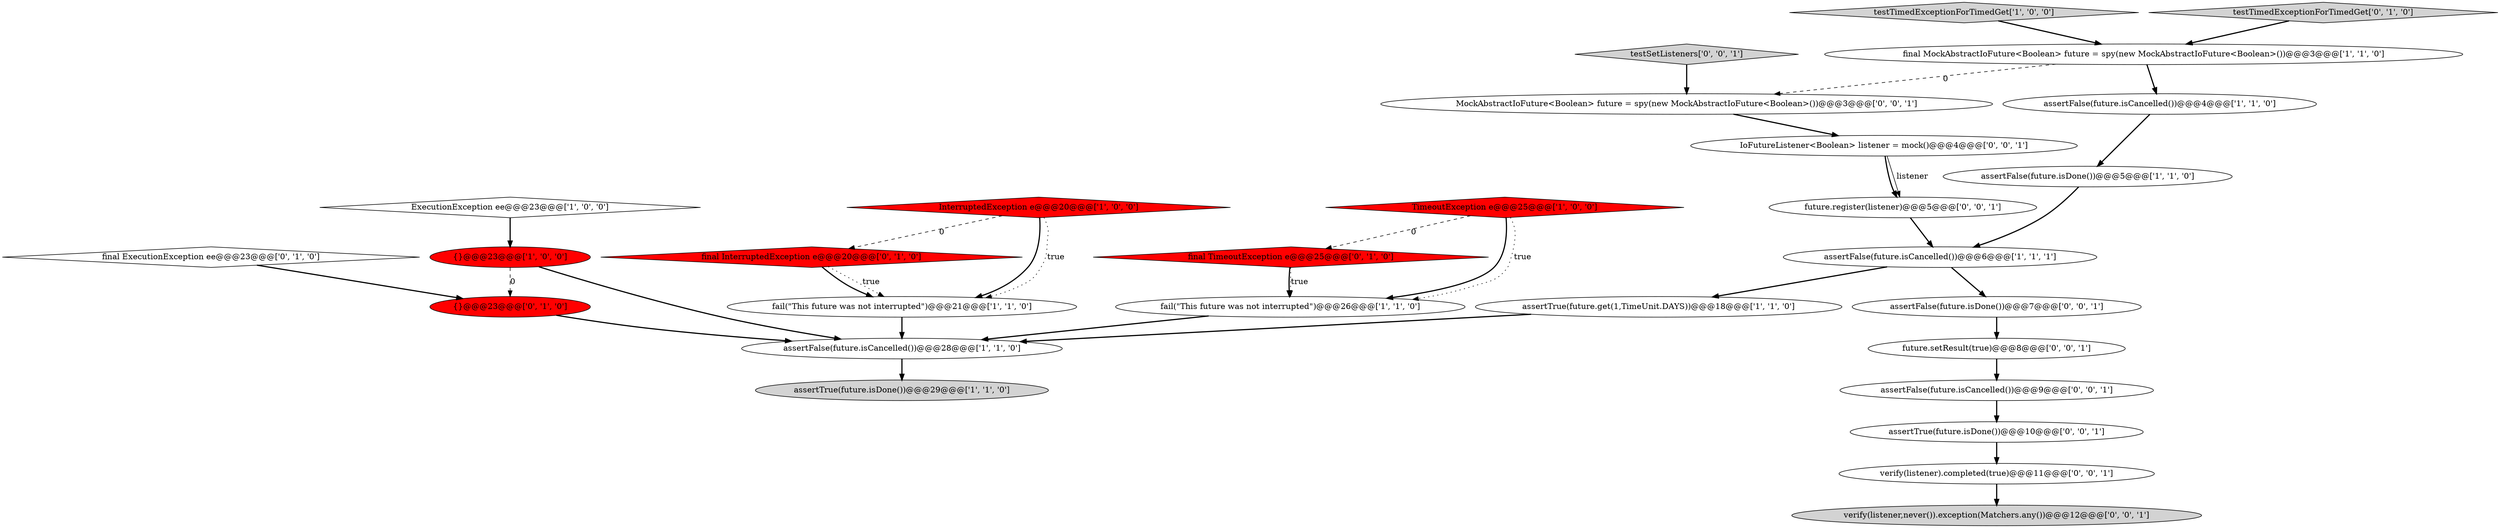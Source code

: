 digraph {
24 [style = filled, label = "future.setResult(true)@@@8@@@['0', '0', '1']", fillcolor = white, shape = ellipse image = "AAA0AAABBB3BBB"];
3 [style = filled, label = "InterruptedException e@@@20@@@['1', '0', '0']", fillcolor = red, shape = diamond image = "AAA1AAABBB1BBB"];
17 [style = filled, label = "final ExecutionException ee@@@23@@@['0', '1', '0']", fillcolor = white, shape = diamond image = "AAA0AAABBB2BBB"];
20 [style = filled, label = "IoFutureListener<Boolean> listener = mock()@@@4@@@['0', '0', '1']", fillcolor = white, shape = ellipse image = "AAA0AAABBB3BBB"];
14 [style = filled, label = "final InterruptedException e@@@20@@@['0', '1', '0']", fillcolor = red, shape = diamond image = "AAA1AAABBB2BBB"];
10 [style = filled, label = "assertFalse(future.isDone())@@@5@@@['1', '1', '0']", fillcolor = white, shape = ellipse image = "AAA0AAABBB1BBB"];
9 [style = filled, label = "assertTrue(future.isDone())@@@29@@@['1', '1', '0']", fillcolor = lightgray, shape = ellipse image = "AAA0AAABBB1BBB"];
11 [style = filled, label = "assertFalse(future.isCancelled())@@@6@@@['1', '1', '1']", fillcolor = white, shape = ellipse image = "AAA0AAABBB1BBB"];
18 [style = filled, label = "{}@@@23@@@['0', '1', '0']", fillcolor = red, shape = ellipse image = "AAA1AAABBB2BBB"];
4 [style = filled, label = "final MockAbstractIoFuture<Boolean> future = spy(new MockAbstractIoFuture<Boolean>())@@@3@@@['1', '1', '0']", fillcolor = white, shape = ellipse image = "AAA0AAABBB1BBB"];
26 [style = filled, label = "assertTrue(future.isDone())@@@10@@@['0', '0', '1']", fillcolor = white, shape = ellipse image = "AAA0AAABBB3BBB"];
23 [style = filled, label = "assertFalse(future.isDone())@@@7@@@['0', '0', '1']", fillcolor = white, shape = ellipse image = "AAA0AAABBB3BBB"];
22 [style = filled, label = "verify(listener,never()).exception(Matchers.any())@@@12@@@['0', '0', '1']", fillcolor = lightgray, shape = ellipse image = "AAA0AAABBB3BBB"];
27 [style = filled, label = "MockAbstractIoFuture<Boolean> future = spy(new MockAbstractIoFuture<Boolean>())@@@3@@@['0', '0', '1']", fillcolor = white, shape = ellipse image = "AAA0AAABBB3BBB"];
13 [style = filled, label = "{}@@@23@@@['1', '0', '0']", fillcolor = red, shape = ellipse image = "AAA1AAABBB1BBB"];
7 [style = filled, label = "assertFalse(future.isCancelled())@@@4@@@['1', '1', '0']", fillcolor = white, shape = ellipse image = "AAA0AAABBB1BBB"];
16 [style = filled, label = "final TimeoutException e@@@25@@@['0', '1', '0']", fillcolor = red, shape = diamond image = "AAA1AAABBB2BBB"];
21 [style = filled, label = "future.register(listener)@@@5@@@['0', '0', '1']", fillcolor = white, shape = ellipse image = "AAA0AAABBB3BBB"];
12 [style = filled, label = "fail(\"This future was not interrupted\")@@@21@@@['1', '1', '0']", fillcolor = white, shape = ellipse image = "AAA0AAABBB1BBB"];
6 [style = filled, label = "ExecutionException ee@@@23@@@['1', '0', '0']", fillcolor = white, shape = diamond image = "AAA0AAABBB1BBB"];
1 [style = filled, label = "fail(\"This future was not interrupted\")@@@26@@@['1', '1', '0']", fillcolor = white, shape = ellipse image = "AAA0AAABBB1BBB"];
19 [style = filled, label = "testSetListeners['0', '0', '1']", fillcolor = lightgray, shape = diamond image = "AAA0AAABBB3BBB"];
25 [style = filled, label = "assertFalse(future.isCancelled())@@@9@@@['0', '0', '1']", fillcolor = white, shape = ellipse image = "AAA0AAABBB3BBB"];
2 [style = filled, label = "assertTrue(future.get(1,TimeUnit.DAYS))@@@18@@@['1', '1', '0']", fillcolor = white, shape = ellipse image = "AAA0AAABBB1BBB"];
5 [style = filled, label = "testTimedExceptionForTimedGet['1', '0', '0']", fillcolor = lightgray, shape = diamond image = "AAA0AAABBB1BBB"];
15 [style = filled, label = "testTimedExceptionForTimedGet['0', '1', '0']", fillcolor = lightgray, shape = diamond image = "AAA0AAABBB2BBB"];
0 [style = filled, label = "TimeoutException e@@@25@@@['1', '0', '0']", fillcolor = red, shape = diamond image = "AAA1AAABBB1BBB"];
28 [style = filled, label = "verify(listener).completed(true)@@@11@@@['0', '0', '1']", fillcolor = white, shape = ellipse image = "AAA0AAABBB3BBB"];
8 [style = filled, label = "assertFalse(future.isCancelled())@@@28@@@['1', '1', '0']", fillcolor = white, shape = ellipse image = "AAA0AAABBB1BBB"];
1->8 [style = bold, label=""];
20->21 [style = solid, label="listener"];
14->12 [style = dotted, label="true"];
7->10 [style = bold, label=""];
28->22 [style = bold, label=""];
0->16 [style = dashed, label="0"];
4->27 [style = dashed, label="0"];
3->12 [style = bold, label=""];
11->2 [style = bold, label=""];
4->7 [style = bold, label=""];
20->21 [style = bold, label=""];
23->24 [style = bold, label=""];
16->1 [style = dotted, label="true"];
16->1 [style = bold, label=""];
21->11 [style = bold, label=""];
12->8 [style = bold, label=""];
0->1 [style = bold, label=""];
24->25 [style = bold, label=""];
6->13 [style = bold, label=""];
14->12 [style = bold, label=""];
5->4 [style = bold, label=""];
25->26 [style = bold, label=""];
19->27 [style = bold, label=""];
15->4 [style = bold, label=""];
8->9 [style = bold, label=""];
3->12 [style = dotted, label="true"];
18->8 [style = bold, label=""];
26->28 [style = bold, label=""];
13->18 [style = dashed, label="0"];
13->8 [style = bold, label=""];
3->14 [style = dashed, label="0"];
11->23 [style = bold, label=""];
27->20 [style = bold, label=""];
17->18 [style = bold, label=""];
2->8 [style = bold, label=""];
0->1 [style = dotted, label="true"];
10->11 [style = bold, label=""];
}
